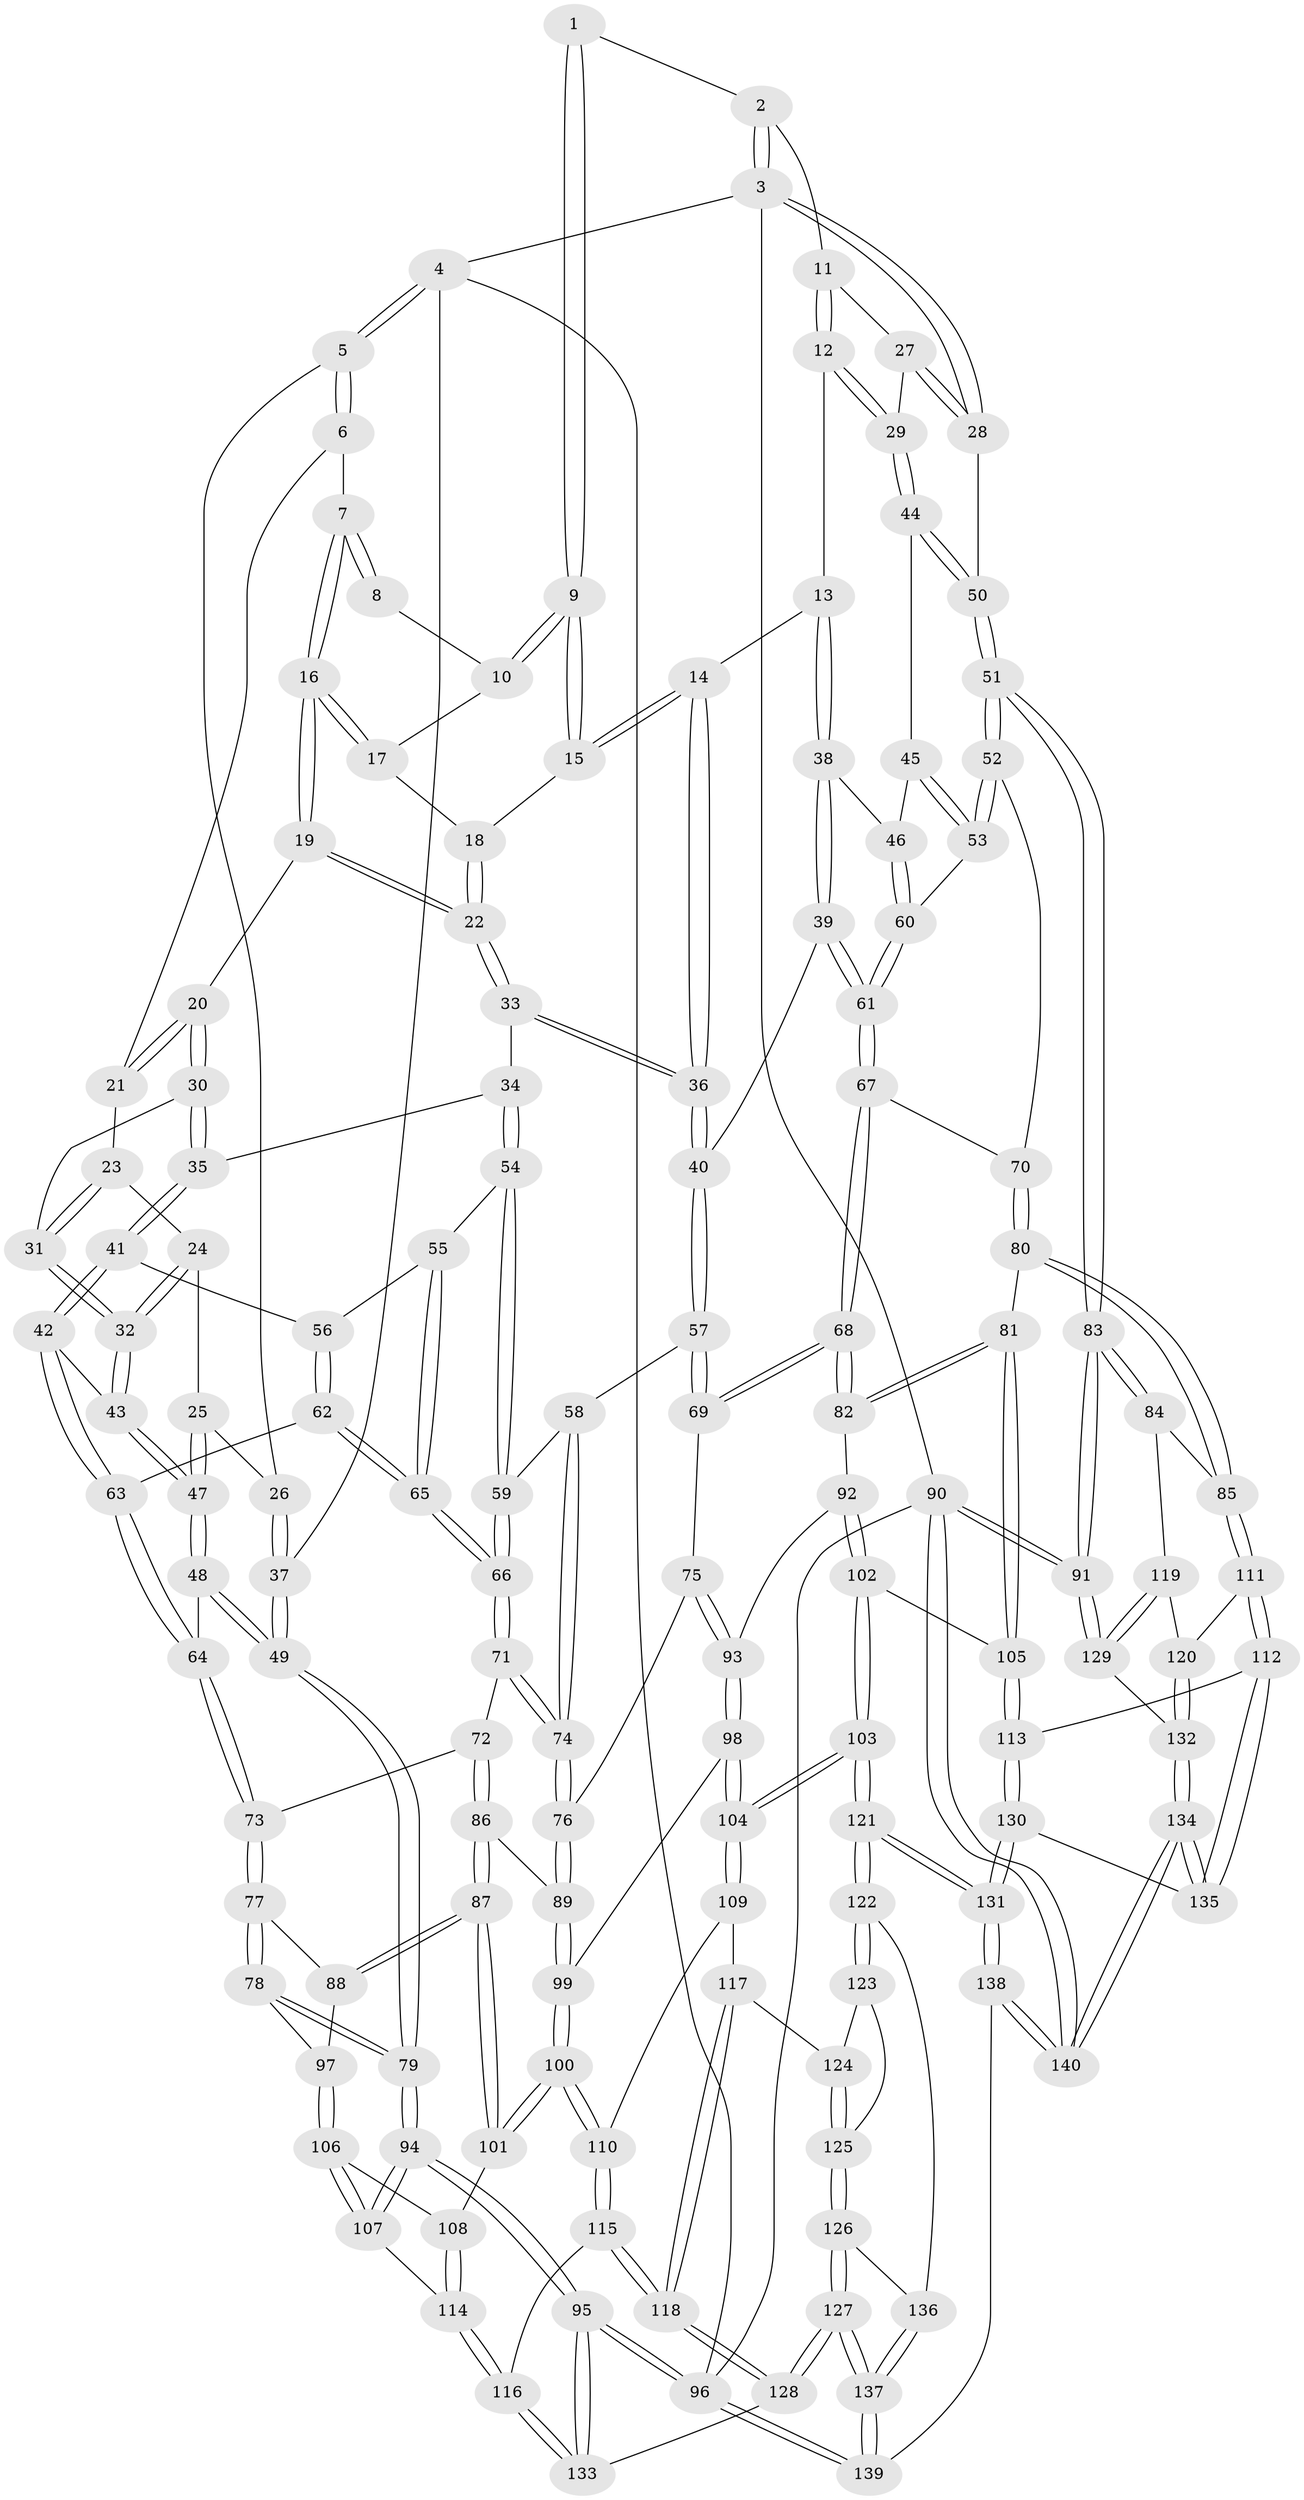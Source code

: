 // Generated by graph-tools (version 1.1) at 2025/11/02/27/25 16:11:52]
// undirected, 140 vertices, 347 edges
graph export_dot {
graph [start="1"]
  node [color=gray90,style=filled];
  1 [pos="+0.6375947071696219+0"];
  2 [pos="+0.7456720305903624+0"];
  3 [pos="+1+0"];
  4 [pos="+0+0"];
  5 [pos="+0+0"];
  6 [pos="+0.11855178246224685+0"];
  7 [pos="+0.26430035691559023+0"];
  8 [pos="+0.5571440342643899+0"];
  9 [pos="+0.6209224985685876+0.09822149514995623"];
  10 [pos="+0.5201490426418205+0.01436725165573173"];
  11 [pos="+0.7971272601858993+0.05373610815253807"];
  12 [pos="+0.7981591892961424+0.11811278788084101"];
  13 [pos="+0.6431155602964816+0.1436767195279001"];
  14 [pos="+0.6412225769733295+0.14301092181890496"];
  15 [pos="+0.6236184880402056+0.11813819435431444"];
  16 [pos="+0.41206979368059543+0.07982796259219843"];
  17 [pos="+0.5033349712623574+0.055271435593145"];
  18 [pos="+0.5278997668877232+0.09759975663306703"];
  19 [pos="+0.4060843765638345+0.11744605814992624"];
  20 [pos="+0.30644835769671114+0.13905140320278722"];
  21 [pos="+0.17854463282291286+0"];
  22 [pos="+0.45746425079842823+0.20308271551842988"];
  23 [pos="+0.16750463429831336+0.09833204799866956"];
  24 [pos="+0.15947647252404876+0.11913660143203045"];
  25 [pos="+0.10279369878690854+0.21463715069910683"];
  26 [pos="+0.07525937981582687+0.1785441005515632"];
  27 [pos="+1+0"];
  28 [pos="+1+0"];
  29 [pos="+0.8322548338890203+0.1581735416371973"];
  30 [pos="+0.2991009230497805+0.17471870969439987"];
  31 [pos="+0.2489889313556151+0.2064280815063042"];
  32 [pos="+0.21916855306225919+0.26402050855655507"];
  33 [pos="+0.4618636961611375+0.2242223697361497"];
  34 [pos="+0.42849464812015237+0.24369426007434195"];
  35 [pos="+0.36761570449489556+0.2573814248041755"];
  36 [pos="+0.49878933084065585+0.24103468938628816"];
  37 [pos="+0+0"];
  38 [pos="+0.6597175441802593+0.2700128357340232"];
  39 [pos="+0.6373294892411885+0.30351735984016426"];
  40 [pos="+0.5537434208172266+0.3289192638212986"];
  41 [pos="+0.3377518460340839+0.2877776378827937"];
  42 [pos="+0.2650054664773355+0.3069523202164193"];
  43 [pos="+0.21778990346151786+0.2683246432601709"];
  44 [pos="+0.8413711397914829+0.1777478966846114"];
  45 [pos="+0.8396325072537284+0.18251243034299586"];
  46 [pos="+0.7786147020140192+0.26242051264037236"];
  47 [pos="+0.09221550711543378+0.2861469706986864"];
  48 [pos="+0.033122796384882726+0.3415850204419471"];
  49 [pos="+0+0.4230048912857941"];
  50 [pos="+1+0.2798473976578558"];
  51 [pos="+1+0.45213849448061766"];
  52 [pos="+0.9216418932546033+0.401940864484353"];
  53 [pos="+0.8881860244395744+0.36690488347098155"];
  54 [pos="+0.41978122585215183+0.35459868995962723"];
  55 [pos="+0.37559648571366416+0.3779872222639687"];
  56 [pos="+0.3512629198281524+0.3241808951593482"];
  57 [pos="+0.5465350305912252+0.3663952534324609"];
  58 [pos="+0.5064758851706472+0.38482073364559505"];
  59 [pos="+0.48281982500211196+0.38657391877646824"];
  60 [pos="+0.7664478248858059+0.3492690740788739"];
  61 [pos="+0.734408341773015+0.39336225728555724"];
  62 [pos="+0.3057355846024654+0.39037475212218264"];
  63 [pos="+0.26005506349715724+0.3786823674754975"];
  64 [pos="+0.22402212614089828+0.42713360507913745"];
  65 [pos="+0.36537526618329097+0.4105742743588678"];
  66 [pos="+0.38059206939861123+0.4559187974003998"];
  67 [pos="+0.7330436600445693+0.4077134814346807"];
  68 [pos="+0.6342436553103611+0.5004271527321092"];
  69 [pos="+0.6259722035390324+0.4986174804531865"];
  70 [pos="+0.8184393302799613+0.459225597268384"];
  71 [pos="+0.38016911044141105+0.4612230585585755"];
  72 [pos="+0.2584240823532796+0.4906199796382455"];
  73 [pos="+0.23402187336821967+0.47696134730072254"];
  74 [pos="+0.44205509899496714+0.557126106328036"];
  75 [pos="+0.5953398223730638+0.515133513960057"];
  76 [pos="+0.4452938950260457+0.5659933589166989"];
  77 [pos="+0.17966944247360092+0.5203201207138126"];
  78 [pos="+0+0.509747435132404"];
  79 [pos="+0+0.44642589668362526"];
  80 [pos="+0.824958209955453+0.6189167876310412"];
  81 [pos="+0.802220264459079+0.622625165158249"];
  82 [pos="+0.6752150797132451+0.5554251016625648"];
  83 [pos="+1+0.5830172138464679"];
  84 [pos="+1+0.6305504334298525"];
  85 [pos="+0.888895801834785+0.6371198451560857"];
  86 [pos="+0.2816370795052589+0.5471405615924468"];
  87 [pos="+0.24749111102969323+0.6489443356286589"];
  88 [pos="+0.19281071201676214+0.6094666088876989"];
  89 [pos="+0.43668249488066774+0.5878938474436847"];
  90 [pos="+1+1"];
  91 [pos="+1+1"];
  92 [pos="+0.6215752774484954+0.6645036661284414"];
  93 [pos="+0.5686191791882239+0.656775543349499"];
  94 [pos="+0+1"];
  95 [pos="+0+1"];
  96 [pos="+0+1"];
  97 [pos="+0.07132260650108793+0.6366910597436425"];
  98 [pos="+0.5112610784513228+0.6722928064269075"];
  99 [pos="+0.4338582940774007+0.6188659802800285"];
  100 [pos="+0.3828037134321786+0.6752351454014548"];
  101 [pos="+0.25568705373776907+0.6668361439409791"];
  102 [pos="+0.667468517821273+0.7726676480978758"];
  103 [pos="+0.578534831731812+0.8229817528707232"];
  104 [pos="+0.5494575311549484+0.7792795269043418"];
  105 [pos="+0.6914419286520797+0.7712955125795834"];
  106 [pos="+0.08428533699386406+0.6758272478119385"];
  107 [pos="+0.08305597635588768+0.7743413362093126"];
  108 [pos="+0.23713575052451524+0.6958705761933166"];
  109 [pos="+0.39257702893112006+0.7379749085843297"];
  110 [pos="+0.38428319401599265+0.6971705946456992"];
  111 [pos="+0.8311025517056256+0.8229036419247547"];
  112 [pos="+0.7778284855966942+0.8424151654993967"];
  113 [pos="+0.7554579178324147+0.829727042464458"];
  114 [pos="+0.2117413482180607+0.7935402208179752"];
  115 [pos="+0.25103894461558685+0.8079263640295498"];
  116 [pos="+0.21405022765840717+0.7971759067372857"];
  117 [pos="+0.3893257242206982+0.7904576421284685"];
  118 [pos="+0.31092085213917026+0.8369703035580965"];
  119 [pos="+0.9415902549217945+0.8167996853962539"];
  120 [pos="+0.84524478670443+0.8280031299078938"];
  121 [pos="+0.5724097863640007+0.8359326521835407"];
  122 [pos="+0.548858224429945+0.847203961664181"];
  123 [pos="+0.48367057313920947+0.8299950963705776"];
  124 [pos="+0.4013769562897821+0.8030434636010582"];
  125 [pos="+0.4063790646496286+0.8843055704657066"];
  126 [pos="+0.4060692889427327+0.8978708260772174"];
  127 [pos="+0.35376227308314834+1"];
  128 [pos="+0.33702249619921343+0.9742524495834656"];
  129 [pos="+0.9564992754110853+0.8824490709376193"];
  130 [pos="+0.6673759446062427+0.9389755853793315"];
  131 [pos="+0.633459355479944+0.950488352896004"];
  132 [pos="+0.9094158727732016+0.9256808078773663"];
  133 [pos="+0.19207101662377069+0.8956661681180687"];
  134 [pos="+0.8571233819764424+1"];
  135 [pos="+0.7899206147960081+0.9406302775036706"];
  136 [pos="+0.5461681691319962+0.8503555480305705"];
  137 [pos="+0.3862552996207258+1"];
  138 [pos="+0.6124070590118864+1"];
  139 [pos="+0.3867566975112282+1"];
  140 [pos="+0.8917780999671789+1"];
  1 -- 2;
  1 -- 9;
  1 -- 9;
  2 -- 3;
  2 -- 3;
  2 -- 11;
  3 -- 4;
  3 -- 28;
  3 -- 28;
  3 -- 90;
  4 -- 5;
  4 -- 5;
  4 -- 37;
  4 -- 96;
  5 -- 6;
  5 -- 6;
  5 -- 26;
  6 -- 7;
  6 -- 21;
  7 -- 8;
  7 -- 8;
  7 -- 16;
  7 -- 16;
  8 -- 10;
  9 -- 10;
  9 -- 10;
  9 -- 15;
  9 -- 15;
  10 -- 17;
  11 -- 12;
  11 -- 12;
  11 -- 27;
  12 -- 13;
  12 -- 29;
  12 -- 29;
  13 -- 14;
  13 -- 38;
  13 -- 38;
  14 -- 15;
  14 -- 15;
  14 -- 36;
  14 -- 36;
  15 -- 18;
  16 -- 17;
  16 -- 17;
  16 -- 19;
  16 -- 19;
  17 -- 18;
  18 -- 22;
  18 -- 22;
  19 -- 20;
  19 -- 22;
  19 -- 22;
  20 -- 21;
  20 -- 21;
  20 -- 30;
  20 -- 30;
  21 -- 23;
  22 -- 33;
  22 -- 33;
  23 -- 24;
  23 -- 31;
  23 -- 31;
  24 -- 25;
  24 -- 32;
  24 -- 32;
  25 -- 26;
  25 -- 47;
  25 -- 47;
  26 -- 37;
  26 -- 37;
  27 -- 28;
  27 -- 28;
  27 -- 29;
  28 -- 50;
  29 -- 44;
  29 -- 44;
  30 -- 31;
  30 -- 35;
  30 -- 35;
  31 -- 32;
  31 -- 32;
  32 -- 43;
  32 -- 43;
  33 -- 34;
  33 -- 36;
  33 -- 36;
  34 -- 35;
  34 -- 54;
  34 -- 54;
  35 -- 41;
  35 -- 41;
  36 -- 40;
  36 -- 40;
  37 -- 49;
  37 -- 49;
  38 -- 39;
  38 -- 39;
  38 -- 46;
  39 -- 40;
  39 -- 61;
  39 -- 61;
  40 -- 57;
  40 -- 57;
  41 -- 42;
  41 -- 42;
  41 -- 56;
  42 -- 43;
  42 -- 63;
  42 -- 63;
  43 -- 47;
  43 -- 47;
  44 -- 45;
  44 -- 50;
  44 -- 50;
  45 -- 46;
  45 -- 53;
  45 -- 53;
  46 -- 60;
  46 -- 60;
  47 -- 48;
  47 -- 48;
  48 -- 49;
  48 -- 49;
  48 -- 64;
  49 -- 79;
  49 -- 79;
  50 -- 51;
  50 -- 51;
  51 -- 52;
  51 -- 52;
  51 -- 83;
  51 -- 83;
  52 -- 53;
  52 -- 53;
  52 -- 70;
  53 -- 60;
  54 -- 55;
  54 -- 59;
  54 -- 59;
  55 -- 56;
  55 -- 65;
  55 -- 65;
  56 -- 62;
  56 -- 62;
  57 -- 58;
  57 -- 69;
  57 -- 69;
  58 -- 59;
  58 -- 74;
  58 -- 74;
  59 -- 66;
  59 -- 66;
  60 -- 61;
  60 -- 61;
  61 -- 67;
  61 -- 67;
  62 -- 63;
  62 -- 65;
  62 -- 65;
  63 -- 64;
  63 -- 64;
  64 -- 73;
  64 -- 73;
  65 -- 66;
  65 -- 66;
  66 -- 71;
  66 -- 71;
  67 -- 68;
  67 -- 68;
  67 -- 70;
  68 -- 69;
  68 -- 69;
  68 -- 82;
  68 -- 82;
  69 -- 75;
  70 -- 80;
  70 -- 80;
  71 -- 72;
  71 -- 74;
  71 -- 74;
  72 -- 73;
  72 -- 86;
  72 -- 86;
  73 -- 77;
  73 -- 77;
  74 -- 76;
  74 -- 76;
  75 -- 76;
  75 -- 93;
  75 -- 93;
  76 -- 89;
  76 -- 89;
  77 -- 78;
  77 -- 78;
  77 -- 88;
  78 -- 79;
  78 -- 79;
  78 -- 97;
  79 -- 94;
  79 -- 94;
  80 -- 81;
  80 -- 85;
  80 -- 85;
  81 -- 82;
  81 -- 82;
  81 -- 105;
  81 -- 105;
  82 -- 92;
  83 -- 84;
  83 -- 84;
  83 -- 91;
  83 -- 91;
  84 -- 85;
  84 -- 119;
  85 -- 111;
  85 -- 111;
  86 -- 87;
  86 -- 87;
  86 -- 89;
  87 -- 88;
  87 -- 88;
  87 -- 101;
  87 -- 101;
  88 -- 97;
  89 -- 99;
  89 -- 99;
  90 -- 91;
  90 -- 91;
  90 -- 140;
  90 -- 140;
  90 -- 96;
  91 -- 129;
  91 -- 129;
  92 -- 93;
  92 -- 102;
  92 -- 102;
  93 -- 98;
  93 -- 98;
  94 -- 95;
  94 -- 95;
  94 -- 107;
  94 -- 107;
  95 -- 96;
  95 -- 96;
  95 -- 133;
  95 -- 133;
  96 -- 139;
  96 -- 139;
  97 -- 106;
  97 -- 106;
  98 -- 99;
  98 -- 104;
  98 -- 104;
  99 -- 100;
  99 -- 100;
  100 -- 101;
  100 -- 101;
  100 -- 110;
  100 -- 110;
  101 -- 108;
  102 -- 103;
  102 -- 103;
  102 -- 105;
  103 -- 104;
  103 -- 104;
  103 -- 121;
  103 -- 121;
  104 -- 109;
  104 -- 109;
  105 -- 113;
  105 -- 113;
  106 -- 107;
  106 -- 107;
  106 -- 108;
  107 -- 114;
  108 -- 114;
  108 -- 114;
  109 -- 110;
  109 -- 117;
  110 -- 115;
  110 -- 115;
  111 -- 112;
  111 -- 112;
  111 -- 120;
  112 -- 113;
  112 -- 135;
  112 -- 135;
  113 -- 130;
  113 -- 130;
  114 -- 116;
  114 -- 116;
  115 -- 116;
  115 -- 118;
  115 -- 118;
  116 -- 133;
  116 -- 133;
  117 -- 118;
  117 -- 118;
  117 -- 124;
  118 -- 128;
  118 -- 128;
  119 -- 120;
  119 -- 129;
  119 -- 129;
  120 -- 132;
  120 -- 132;
  121 -- 122;
  121 -- 122;
  121 -- 131;
  121 -- 131;
  122 -- 123;
  122 -- 123;
  122 -- 136;
  123 -- 124;
  123 -- 125;
  124 -- 125;
  124 -- 125;
  125 -- 126;
  125 -- 126;
  126 -- 127;
  126 -- 127;
  126 -- 136;
  127 -- 128;
  127 -- 128;
  127 -- 137;
  127 -- 137;
  128 -- 133;
  129 -- 132;
  130 -- 131;
  130 -- 131;
  130 -- 135;
  131 -- 138;
  131 -- 138;
  132 -- 134;
  132 -- 134;
  134 -- 135;
  134 -- 135;
  134 -- 140;
  134 -- 140;
  136 -- 137;
  136 -- 137;
  137 -- 139;
  137 -- 139;
  138 -- 139;
  138 -- 140;
  138 -- 140;
}
